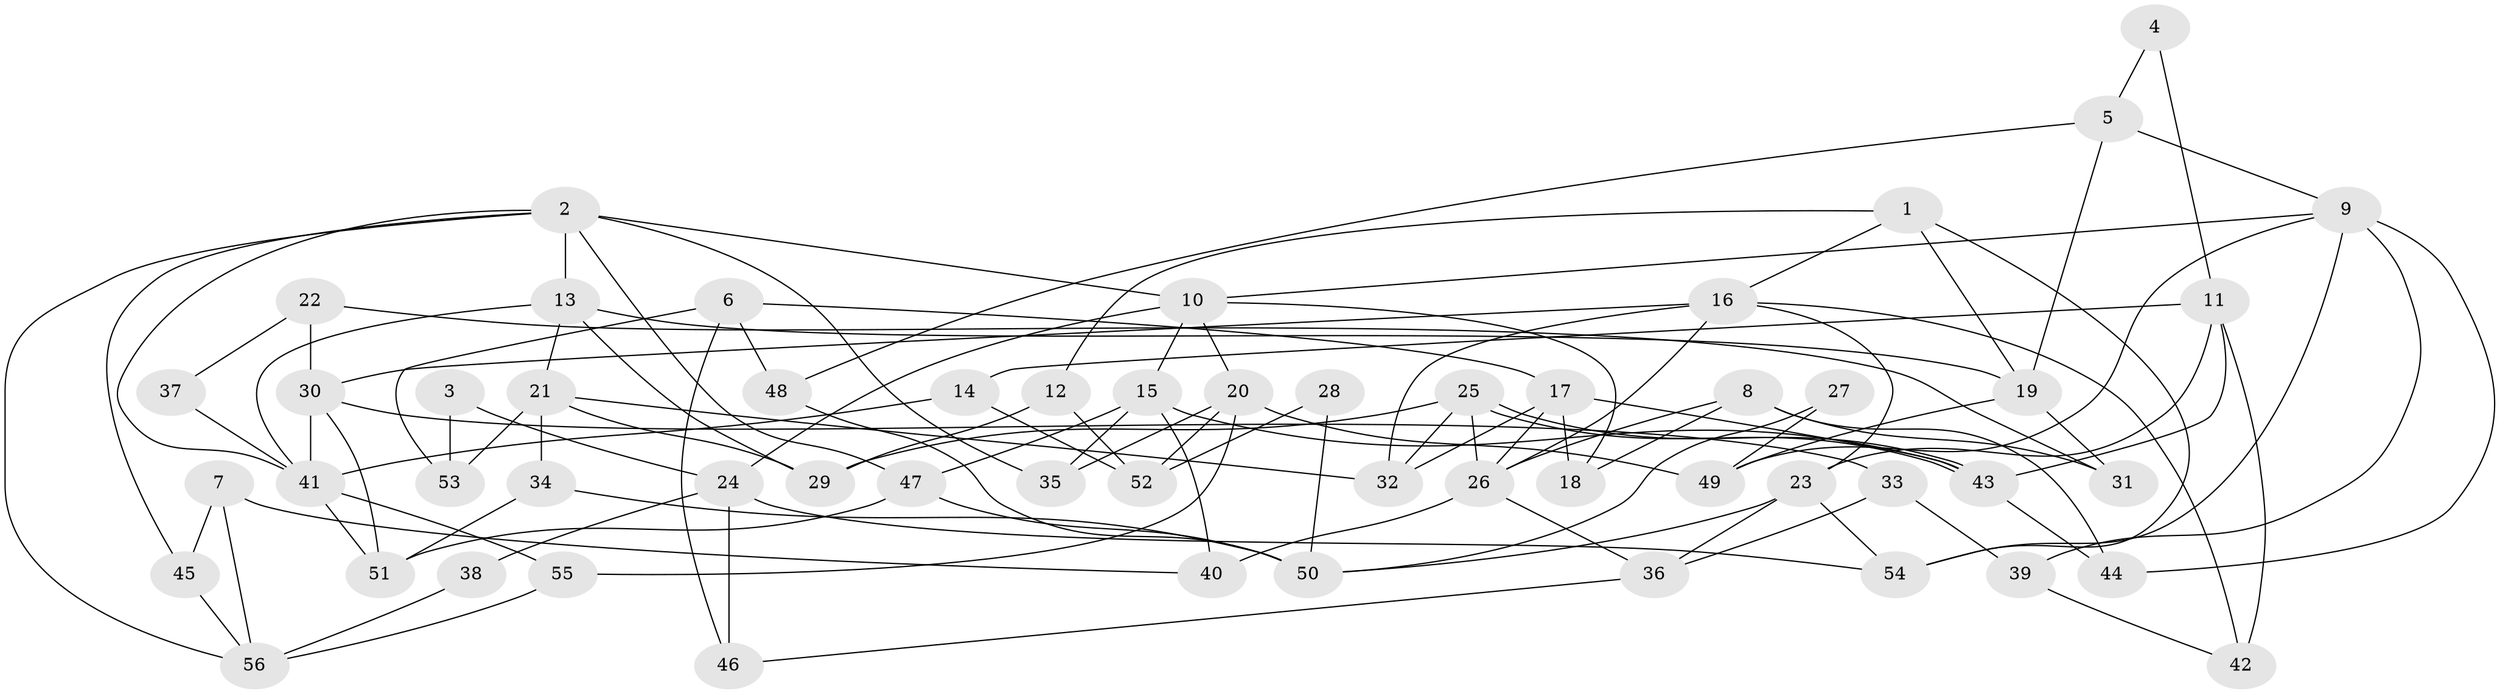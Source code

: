 // Generated by graph-tools (version 1.1) at 2025/36/03/09/25 02:36:15]
// undirected, 56 vertices, 112 edges
graph export_dot {
graph [start="1"]
  node [color=gray90,style=filled];
  1;
  2;
  3;
  4;
  5;
  6;
  7;
  8;
  9;
  10;
  11;
  12;
  13;
  14;
  15;
  16;
  17;
  18;
  19;
  20;
  21;
  22;
  23;
  24;
  25;
  26;
  27;
  28;
  29;
  30;
  31;
  32;
  33;
  34;
  35;
  36;
  37;
  38;
  39;
  40;
  41;
  42;
  43;
  44;
  45;
  46;
  47;
  48;
  49;
  50;
  51;
  52;
  53;
  54;
  55;
  56;
  1 -- 19;
  1 -- 16;
  1 -- 12;
  1 -- 54;
  2 -- 41;
  2 -- 47;
  2 -- 10;
  2 -- 13;
  2 -- 35;
  2 -- 45;
  2 -- 56;
  3 -- 24;
  3 -- 53;
  4 -- 11;
  4 -- 5;
  5 -- 19;
  5 -- 9;
  5 -- 48;
  6 -- 46;
  6 -- 17;
  6 -- 48;
  6 -- 53;
  7 -- 56;
  7 -- 45;
  7 -- 40;
  8 -- 18;
  8 -- 26;
  8 -- 31;
  8 -- 44;
  9 -- 44;
  9 -- 10;
  9 -- 39;
  9 -- 49;
  9 -- 54;
  10 -- 15;
  10 -- 18;
  10 -- 20;
  10 -- 24;
  11 -- 43;
  11 -- 23;
  11 -- 14;
  11 -- 42;
  12 -- 29;
  12 -- 52;
  13 -- 21;
  13 -- 19;
  13 -- 29;
  13 -- 41;
  14 -- 52;
  14 -- 41;
  15 -- 47;
  15 -- 40;
  15 -- 35;
  15 -- 43;
  16 -- 32;
  16 -- 30;
  16 -- 23;
  16 -- 26;
  16 -- 42;
  17 -- 43;
  17 -- 26;
  17 -- 18;
  17 -- 32;
  19 -- 49;
  19 -- 31;
  20 -- 35;
  20 -- 49;
  20 -- 52;
  20 -- 55;
  21 -- 32;
  21 -- 34;
  21 -- 29;
  21 -- 53;
  22 -- 30;
  22 -- 31;
  22 -- 37;
  23 -- 54;
  23 -- 36;
  23 -- 50;
  24 -- 54;
  24 -- 38;
  24 -- 46;
  25 -- 29;
  25 -- 43;
  25 -- 43;
  25 -- 26;
  25 -- 32;
  26 -- 36;
  26 -- 40;
  27 -- 50;
  27 -- 49;
  28 -- 50;
  28 -- 52;
  30 -- 41;
  30 -- 33;
  30 -- 51;
  33 -- 36;
  33 -- 39;
  34 -- 50;
  34 -- 51;
  36 -- 46;
  37 -- 41;
  38 -- 56;
  39 -- 42;
  41 -- 51;
  41 -- 55;
  43 -- 44;
  45 -- 56;
  47 -- 51;
  47 -- 50;
  48 -- 50;
  55 -- 56;
}
